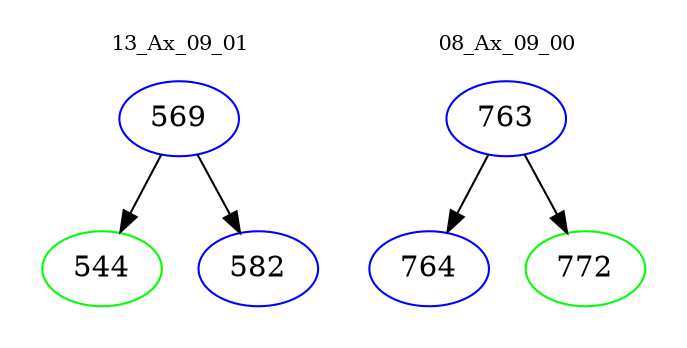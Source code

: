 digraph{
subgraph cluster_0 {
color = white
label = "13_Ax_09_01";
fontsize=10;
T0_569 [label="569", color="blue"]
T0_569 -> T0_544 [color="black"]
T0_544 [label="544", color="green"]
T0_569 -> T0_582 [color="black"]
T0_582 [label="582", color="blue"]
}
subgraph cluster_1 {
color = white
label = "08_Ax_09_00";
fontsize=10;
T1_763 [label="763", color="blue"]
T1_763 -> T1_764 [color="black"]
T1_764 [label="764", color="blue"]
T1_763 -> T1_772 [color="black"]
T1_772 [label="772", color="green"]
}
}
